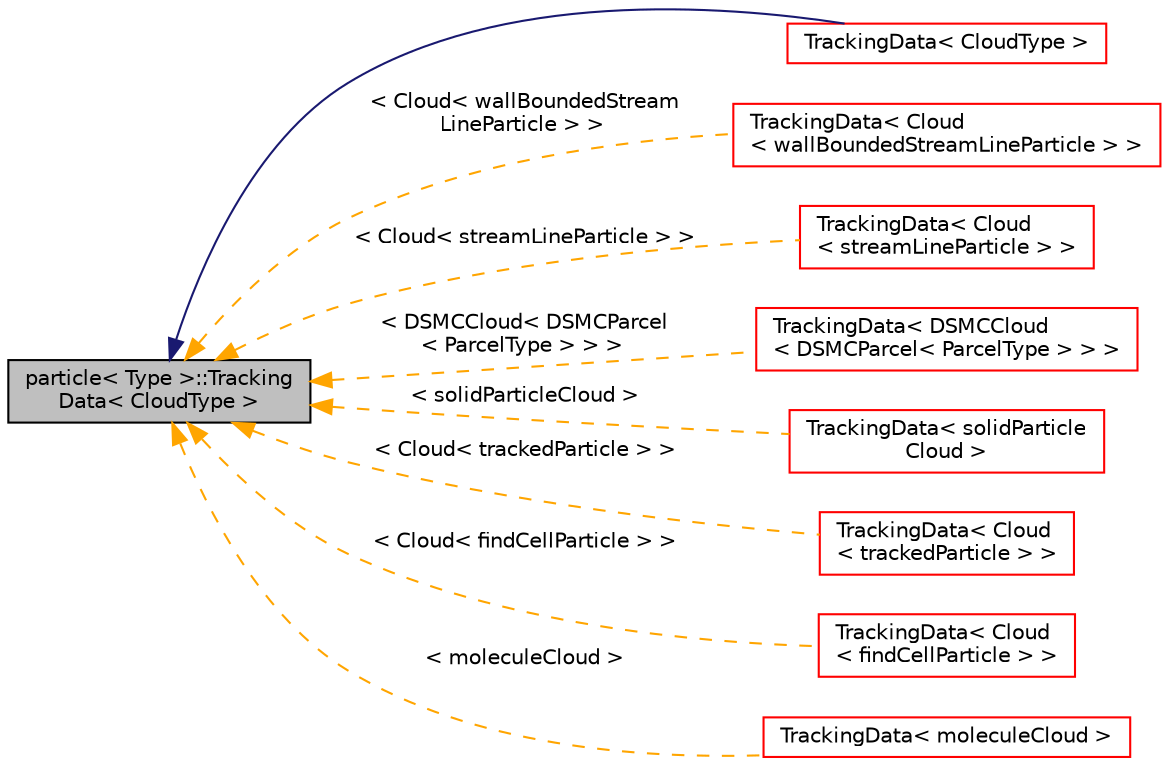 digraph "particle&lt; Type &gt;::TrackingData&lt; CloudType &gt;"
{
  bgcolor="transparent";
  edge [fontname="Helvetica",fontsize="10",labelfontname="Helvetica",labelfontsize="10"];
  node [fontname="Helvetica",fontsize="10",shape=record];
  rankdir="LR";
  Node0 [label="particle\< Type \>::Tracking\lData\< CloudType \>",height=0.2,width=0.4,color="black", fillcolor="grey75", style="filled", fontcolor="black"];
  Node0 -> Node1 [dir="back",color="midnightblue",fontsize="10",style="solid",fontname="Helvetica"];
  Node1 [label="TrackingData\< CloudType \>",height=0.2,width=0.4,color="red",URL="$a24309.html",tooltip="Class used to pass tracking data to the trackToFace function. "];
  Node0 -> Node4 [dir="back",color="orange",fontsize="10",style="dashed",label=" \< Cloud\< wallBoundedStream\lLineParticle \> \>" ,fontname="Helvetica"];
  Node4 [label="TrackingData\< Cloud\l\< wallBoundedStreamLineParticle \> \>",height=0.2,width=0.4,color="red",URL="$a24725.html"];
  Node0 -> Node5 [dir="back",color="orange",fontsize="10",style="dashed",label=" \< Cloud\< streamLineParticle \> \>" ,fontname="Helvetica"];
  Node5 [label="TrackingData\< Cloud\l\< streamLineParticle \> \>",height=0.2,width=0.4,color="red",URL="$a24725.html"];
  Node0 -> Node7 [dir="back",color="orange",fontsize="10",style="dashed",label=" \< DSMCCloud\< DSMCParcel\l\< ParcelType \> \> \>" ,fontname="Helvetica"];
  Node7 [label="TrackingData\< DSMCCloud\l\< DSMCParcel\< ParcelType \> \> \>",height=0.2,width=0.4,color="red",URL="$a24725.html"];
  Node0 -> Node9 [dir="back",color="orange",fontsize="10",style="dashed",label=" \< solidParticleCloud \>" ,fontname="Helvetica"];
  Node9 [label="TrackingData\< solidParticle\lCloud \>",height=0.2,width=0.4,color="red",URL="$a24725.html"];
  Node0 -> Node11 [dir="back",color="orange",fontsize="10",style="dashed",label=" \< Cloud\< trackedParticle \> \>" ,fontname="Helvetica"];
  Node11 [label="TrackingData\< Cloud\l\< trackedParticle \> \>",height=0.2,width=0.4,color="red",URL="$a24725.html"];
  Node0 -> Node13 [dir="back",color="orange",fontsize="10",style="dashed",label=" \< Cloud\< findCellParticle \> \>" ,fontname="Helvetica"];
  Node13 [label="TrackingData\< Cloud\l\< findCellParticle \> \>",height=0.2,width=0.4,color="red",URL="$a24725.html"];
  Node0 -> Node15 [dir="back",color="orange",fontsize="10",style="dashed",label=" \< moleculeCloud \>" ,fontname="Helvetica"];
  Node15 [label="TrackingData\< moleculeCloud \>",height=0.2,width=0.4,color="red",URL="$a24725.html"];
}
